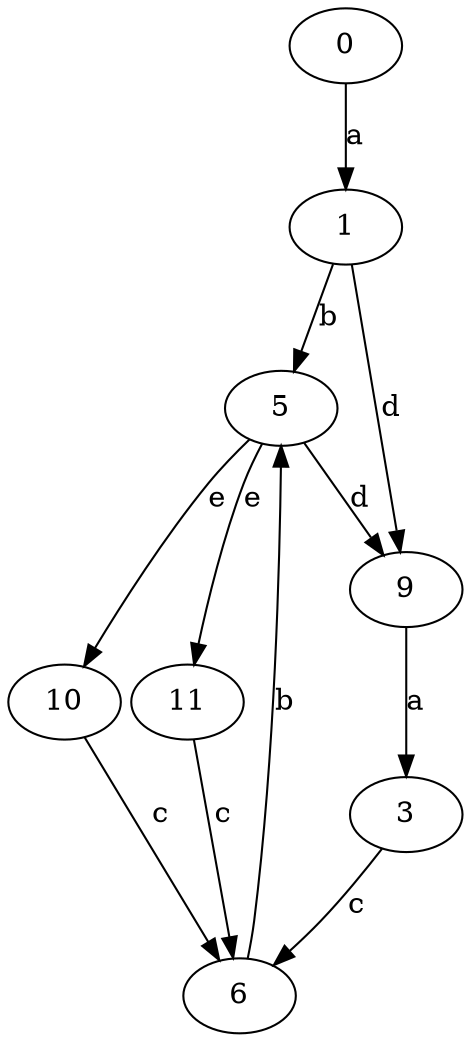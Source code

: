 strict digraph  {
1;
3;
5;
6;
9;
10;
11;
0;
1 -> 5  [label=b];
1 -> 9  [label=d];
3 -> 6  [label=c];
5 -> 9  [label=d];
5 -> 10  [label=e];
5 -> 11  [label=e];
6 -> 5  [label=b];
9 -> 3  [label=a];
10 -> 6  [label=c];
11 -> 6  [label=c];
0 -> 1  [label=a];
}
